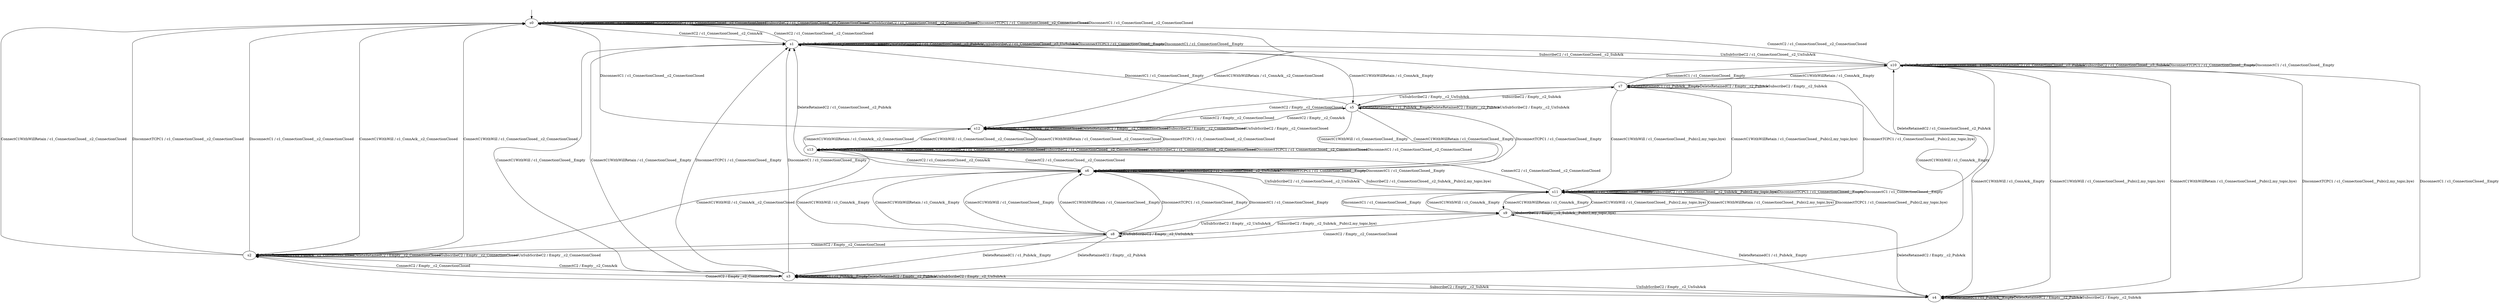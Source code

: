 digraph h3 {
s0 [label="s0"];
s1 [label="s1"];
s2 [label="s2"];
s3 [label="s3"];
s4 [label="s4"];
s5 [label="s5"];
s6 [label="s6"];
s7 [label="s7"];
s8 [label="s8"];
s9 [label="s9"];
s10 [label="s10"];
s11 [label="s11"];
s12 [label="s12"];
s13 [label="s13"];
s0 -> s1 [label="ConnectC2 / c1_ConnectionClosed__c2_ConnAck"];
s0 -> s2 [label="ConnectC1WithWill / c1_ConnAck__c2_ConnectionClosed"];
s0 -> s12 [label="ConnectC1WithWillRetain / c1_ConnAck__c2_ConnectionClosed"];
s0 -> s0 [label="DeleteRetainedC1 / c1_ConnectionClosed__c2_ConnectionClosed"];
s0 -> s0 [label="DeleteRetainedC2 / c1_ConnectionClosed__c2_ConnectionClosed"];
s0 -> s0 [label="SubscribeC2 / c1_ConnectionClosed__c2_ConnectionClosed"];
s0 -> s0 [label="UnSubScribeC2 / c1_ConnectionClosed__c2_ConnectionClosed"];
s0 -> s0 [label="DisconnectTCPC1 / c1_ConnectionClosed__c2_ConnectionClosed"];
s0 -> s0 [label="DisconnectC1 / c1_ConnectionClosed__c2_ConnectionClosed"];
s1 -> s0 [label="ConnectC2 / c1_ConnectionClosed__c2_ConnectionClosed"];
s1 -> s3 [label="ConnectC1WithWill / c1_ConnAck__Empty"];
s1 -> s5 [label="ConnectC1WithWillRetain / c1_ConnAck__Empty"];
s1 -> s1 [label="DeleteRetainedC1 / c1_ConnectionClosed__Empty"];
s1 -> s1 [label="DeleteRetainedC2 / c1_ConnectionClosed__c2_PubAck"];
s1 -> s10 [label="SubscribeC2 / c1_ConnectionClosed__c2_SubAck"];
s1 -> s1 [label="UnSubScribeC2 / c1_ConnectionClosed__c2_UnSubAck"];
s1 -> s1 [label="DisconnectTCPC1 / c1_ConnectionClosed__Empty"];
s1 -> s1 [label="DisconnectC1 / c1_ConnectionClosed__Empty"];
s2 -> s3 [label="ConnectC2 / Empty__c2_ConnAck"];
s2 -> s0 [label="ConnectC1WithWill / c1_ConnectionClosed__c2_ConnectionClosed"];
s2 -> s0 [label="ConnectC1WithWillRetain / c1_ConnectionClosed__c2_ConnectionClosed"];
s2 -> s2 [label="DeleteRetainedC1 / c1_PubAck__c2_ConnectionClosed"];
s2 -> s2 [label="DeleteRetainedC2 / Empty__c2_ConnectionClosed"];
s2 -> s2 [label="SubscribeC2 / Empty__c2_ConnectionClosed"];
s2 -> s2 [label="UnSubScribeC2 / Empty__c2_ConnectionClosed"];
s2 -> s0 [label="DisconnectTCPC1 / c1_ConnectionClosed__c2_ConnectionClosed"];
s2 -> s0 [label="DisconnectC1 / c1_ConnectionClosed__c2_ConnectionClosed"];
s3 -> s2 [label="ConnectC2 / Empty__c2_ConnectionClosed"];
s3 -> s1 [label="ConnectC1WithWill / c1_ConnectionClosed__Empty"];
s3 -> s1 [label="ConnectC1WithWillRetain / c1_ConnectionClosed__Empty"];
s3 -> s3 [label="DeleteRetainedC1 / c1_PubAck__Empty"];
s3 -> s3 [label="DeleteRetainedC2 / Empty__c2_PubAck"];
s3 -> s4 [label="SubscribeC2 / Empty__c2_SubAck"];
s3 -> s3 [label="UnSubScribeC2 / Empty__c2_UnSubAck"];
s3 -> s1 [label="DisconnectTCPC1 / c1_ConnectionClosed__Empty"];
s3 -> s1 [label="DisconnectC1 / c1_ConnectionClosed__Empty"];
s4 -> s2 [label="ConnectC2 / Empty__c2_ConnectionClosed"];
s4 -> s10 [label="ConnectC1WithWill / c1_ConnectionClosed__Pub(c2,my_topic,bye)"];
s4 -> s10 [label="ConnectC1WithWillRetain / c1_ConnectionClosed__Pub(c2,my_topic,bye)"];
s4 -> s4 [label="DeleteRetainedC1 / c1_PubAck__Empty"];
s4 -> s4 [label="DeleteRetainedC2 / Empty__c2_PubAck"];
s4 -> s4 [label="SubscribeC2 / Empty__c2_SubAck"];
s4 -> s3 [label="UnSubScribeC2 / Empty__c2_UnSubAck"];
s4 -> s10 [label="DisconnectTCPC1 / c1_ConnectionClosed__Pub(c2,my_topic,bye)"];
s4 -> s10 [label="DisconnectC1 / c1_ConnectionClosed__Empty"];
s5 -> s12 [label="ConnectC2 / Empty__c2_ConnectionClosed"];
s5 -> s6 [label="ConnectC1WithWill / c1_ConnectionClosed__Empty"];
s5 -> s6 [label="ConnectC1WithWillRetain / c1_ConnectionClosed__Empty"];
s5 -> s5 [label="DeleteRetainedC1 / c1_PubAck__Empty"];
s5 -> s5 [label="DeleteRetainedC2 / Empty__c2_PubAck"];
s5 -> s7 [label="SubscribeC2 / Empty__c2_SubAck"];
s5 -> s5 [label="UnSubScribeC2 / Empty__c2_UnSubAck"];
s5 -> s6 [label="DisconnectTCPC1 / c1_ConnectionClosed__Empty"];
s5 -> s1 [label="DisconnectC1 / c1_ConnectionClosed__Empty"];
s6 -> s13 [label="ConnectC2 / c1_ConnectionClosed__c2_ConnectionClosed"];
s6 -> s8 [label="ConnectC1WithWill / c1_ConnAck__Empty"];
s6 -> s8 [label="ConnectC1WithWillRetain / c1_ConnAck__Empty"];
s6 -> s6 [label="DeleteRetainedC1 / c1_ConnectionClosed__Empty"];
s6 -> s1 [label="DeleteRetainedC2 / c1_ConnectionClosed__c2_PubAck"];
s6 -> s11 [label="SubscribeC2 / c1_ConnectionClosed__c2_SubAck__Pub(c2,my_topic,bye)"];
s6 -> s6 [label="UnSubScribeC2 / c1_ConnectionClosed__c2_UnSubAck"];
s6 -> s6 [label="DisconnectTCPC1 / c1_ConnectionClosed__Empty"];
s6 -> s6 [label="DisconnectC1 / c1_ConnectionClosed__Empty"];
s7 -> s12 [label="ConnectC2 / Empty__c2_ConnectionClosed"];
s7 -> s11 [label="ConnectC1WithWill / c1_ConnectionClosed__Pub(c2,my_topic,bye)"];
s7 -> s11 [label="ConnectC1WithWillRetain / c1_ConnectionClosed__Pub(c2,my_topic,bye)"];
s7 -> s7 [label="DeleteRetainedC1 / c1_PubAck__Empty"];
s7 -> s7 [label="DeleteRetainedC2 / Empty__c2_PubAck"];
s7 -> s7 [label="SubscribeC2 / Empty__c2_SubAck"];
s7 -> s5 [label="UnSubScribeC2 / Empty__c2_UnSubAck"];
s7 -> s11 [label="DisconnectTCPC1 / c1_ConnectionClosed__Pub(c2,my_topic,bye)"];
s7 -> s10 [label="DisconnectC1 / c1_ConnectionClosed__Empty"];
s8 -> s2 [label="ConnectC2 / Empty__c2_ConnectionClosed"];
s8 -> s6 [label="ConnectC1WithWill / c1_ConnectionClosed__Empty"];
s8 -> s6 [label="ConnectC1WithWillRetain / c1_ConnectionClosed__Empty"];
s8 -> s3 [label="DeleteRetainedC1 / c1_PubAck__Empty"];
s8 -> s3 [label="DeleteRetainedC2 / Empty__c2_PubAck"];
s8 -> s9 [label="SubscribeC2 / Empty__c2_SubAck__Pub(c2,my_topic,bye)"];
s8 -> s8 [label="UnSubScribeC2 / Empty__c2_UnSubAck"];
s8 -> s6 [label="DisconnectTCPC1 / c1_ConnectionClosed__Empty"];
s8 -> s6 [label="DisconnectC1 / c1_ConnectionClosed__Empty"];
s9 -> s2 [label="ConnectC2 / Empty__c2_ConnectionClosed"];
s9 -> s11 [label="ConnectC1WithWill / c1_ConnectionClosed__Pub(c2,my_topic,bye)"];
s9 -> s11 [label="ConnectC1WithWillRetain / c1_ConnectionClosed__Pub(c2,my_topic,bye)"];
s9 -> s4 [label="DeleteRetainedC1 / c1_PubAck__Empty"];
s9 -> s4 [label="DeleteRetainedC2 / Empty__c2_PubAck"];
s9 -> s9 [label="SubscribeC2 / Empty__c2_SubAck__Pub(c2,my_topic,bye)"];
s9 -> s8 [label="UnSubScribeC2 / Empty__c2_UnSubAck"];
s9 -> s11 [label="DisconnectTCPC1 / c1_ConnectionClosed__Pub(c2,my_topic,bye)"];
s9 -> s11 [label="DisconnectC1 / c1_ConnectionClosed__Empty"];
s10 -> s0 [label="ConnectC2 / c1_ConnectionClosed__c2_ConnectionClosed"];
s10 -> s4 [label="ConnectC1WithWill / c1_ConnAck__Empty"];
s10 -> s7 [label="ConnectC1WithWillRetain / c1_ConnAck__Empty"];
s10 -> s10 [label="DeleteRetainedC1 / c1_ConnectionClosed__Empty"];
s10 -> s10 [label="DeleteRetainedC2 / c1_ConnectionClosed__c2_PubAck"];
s10 -> s10 [label="SubscribeC2 / c1_ConnectionClosed__c2_SubAck"];
s10 -> s1 [label="UnSubScribeC2 / c1_ConnectionClosed__c2_UnSubAck"];
s10 -> s10 [label="DisconnectTCPC1 / c1_ConnectionClosed__Empty"];
s10 -> s10 [label="DisconnectC1 / c1_ConnectionClosed__Empty"];
s11 -> s13 [label="ConnectC2 / c1_ConnectionClosed__c2_ConnectionClosed"];
s11 -> s9 [label="ConnectC1WithWill / c1_ConnAck__Empty"];
s11 -> s9 [label="ConnectC1WithWillRetain / c1_ConnAck__Empty"];
s11 -> s11 [label="DeleteRetainedC1 / c1_ConnectionClosed__Empty"];
s11 -> s10 [label="DeleteRetainedC2 / c1_ConnectionClosed__c2_PubAck"];
s11 -> s11 [label="SubscribeC2 / c1_ConnectionClosed__c2_SubAck__Pub(c2,my_topic,bye)"];
s11 -> s6 [label="UnSubScribeC2 / c1_ConnectionClosed__c2_UnSubAck"];
s11 -> s11 [label="DisconnectTCPC1 / c1_ConnectionClosed__Empty"];
s11 -> s11 [label="DisconnectC1 / c1_ConnectionClosed__Empty"];
s12 -> s5 [label="ConnectC2 / Empty__c2_ConnAck"];
s12 -> s13 [label="ConnectC1WithWill / c1_ConnectionClosed__c2_ConnectionClosed"];
s12 -> s13 [label="ConnectC1WithWillRetain / c1_ConnectionClosed__c2_ConnectionClosed"];
s12 -> s12 [label="DeleteRetainedC1 / c1_PubAck__c2_ConnectionClosed"];
s12 -> s12 [label="DeleteRetainedC2 / Empty__c2_ConnectionClosed"];
s12 -> s12 [label="SubscribeC2 / Empty__c2_ConnectionClosed"];
s12 -> s12 [label="UnSubScribeC2 / Empty__c2_ConnectionClosed"];
s12 -> s13 [label="DisconnectTCPC1 / c1_ConnectionClosed__c2_ConnectionClosed"];
s12 -> s0 [label="DisconnectC1 / c1_ConnectionClosed__c2_ConnectionClosed"];
s13 -> s6 [label="ConnectC2 / c1_ConnectionClosed__c2_ConnAck"];
s13 -> s2 [label="ConnectC1WithWill / c1_ConnAck__c2_ConnectionClosed"];
s13 -> s12 [label="ConnectC1WithWillRetain / c1_ConnAck__c2_ConnectionClosed"];
s13 -> s13 [label="DeleteRetainedC1 / c1_ConnectionClosed__c2_ConnectionClosed"];
s13 -> s13 [label="DeleteRetainedC2 / c1_ConnectionClosed__c2_ConnectionClosed"];
s13 -> s13 [label="SubscribeC2 / c1_ConnectionClosed__c2_ConnectionClosed"];
s13 -> s13 [label="UnSubScribeC2 / c1_ConnectionClosed__c2_ConnectionClosed"];
s13 -> s13 [label="DisconnectTCPC1 / c1_ConnectionClosed__c2_ConnectionClosed"];
s13 -> s13 [label="DisconnectC1 / c1_ConnectionClosed__c2_ConnectionClosed"];
__start0 [shape=none, label=""];
__start0 -> s0 [label=""];
}

